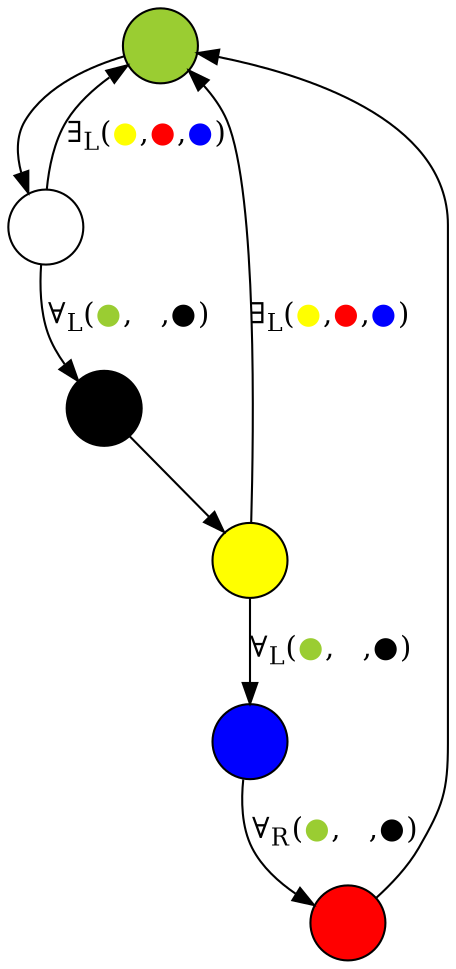 digraph Configurations {
  s_0_0 [shape=circle,style=filled,fixedsize=true,width=0.5,label="",fillcolor=yellowgreen]
  s_0_1 [shape=circle,style=filled,fixedsize=true,width=0.5,label="",fillcolor=white]
  s_0_2 [shape=circle,style=filled,fixedsize=true,width=0.5,label="",fillcolor=black]
  s_0_3 [shape=circle,style=filled,fixedsize=true,width=0.5,label="",fillcolor=yellow]
  s_0_4 [shape=circle,style=filled,fixedsize=true,width=0.5,label="",fillcolor=blue]
  s_0_5 [shape=circle,style=filled,fixedsize=true,width=0.5,label="",fillcolor=red]
  s_0_0 -> s_0_1
  s_0_1 -> s_0_0 [label=<∃<sub>L</sub>(<font color="yellow">●</font>,<font color="red">●</font>,<font color="blue">●</font>)>]
  s_0_1 -> s_0_2 [label=<∀<sub>L</sub>(<font color="yellowgreen">●</font>,<font color="white">●</font>,<font color="black">●</font>)>]
  s_0_2 -> s_0_3
  s_0_3 -> s_0_0 [label=<∃<sub>L</sub>(<font color="yellow">●</font>,<font color="red">●</font>,<font color="blue">●</font>)>]
  s_0_3 -> s_0_4 [label=<∀<sub>L</sub>(<font color="yellowgreen">●</font>,<font color="white">●</font>,<font color="black">●</font>)>]
  s_0_4 -> s_0_5 [label=<∀<sub>R</sub>(<font color="yellowgreen">●</font>,<font color="white">●</font>,<font color="black">●</font>)>]
  s_0_5 -> s_0_0
}
